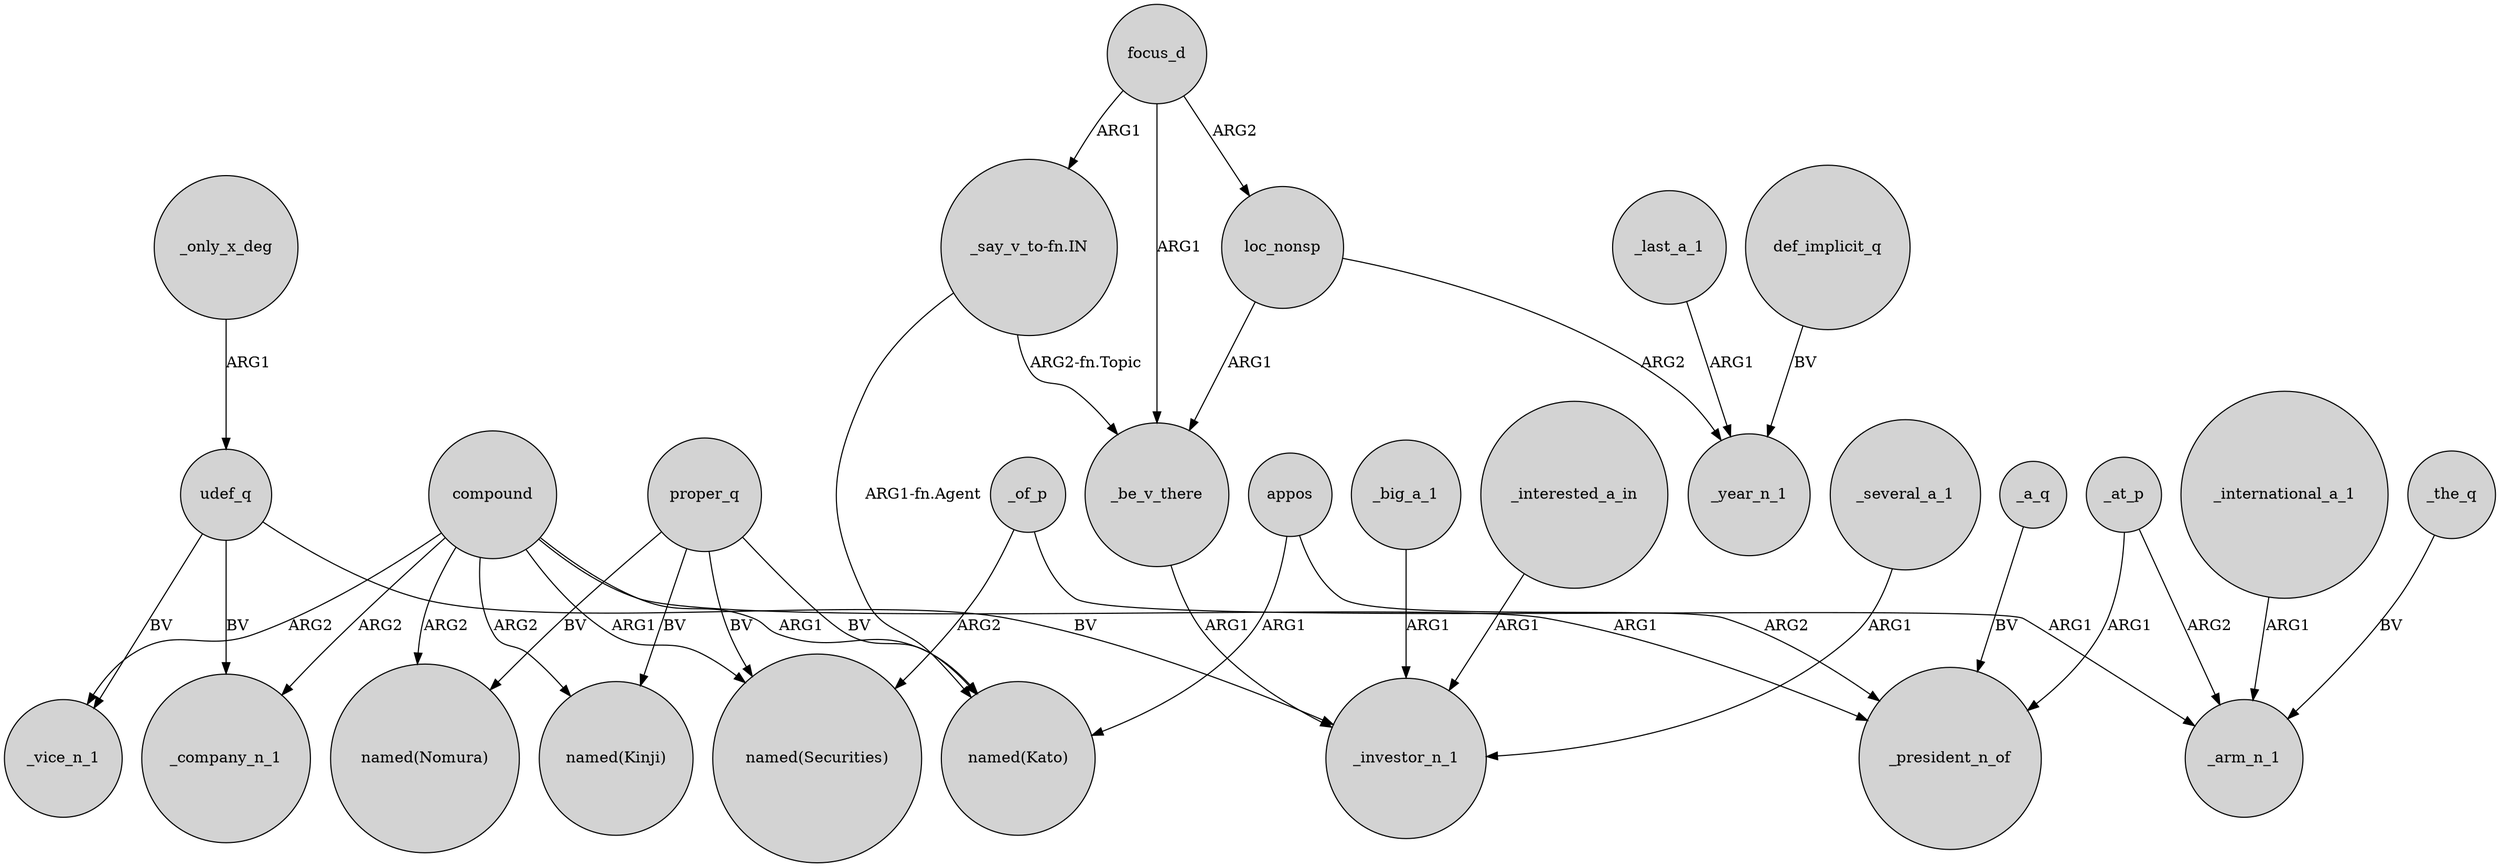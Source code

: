 digraph {
	node [shape=circle style=filled]
	"_say_v_to-fn.IN" -> "named(Kato)" [label="ARG1-fn.Agent"]
	_only_x_deg -> udef_q [label=ARG1]
	focus_d -> loc_nonsp [label=ARG2]
	compound -> _vice_n_1 [label=ARG2]
	_be_v_there -> _investor_n_1 [label=ARG1]
	udef_q -> _company_n_1 [label=BV]
	def_implicit_q -> _year_n_1 [label=BV]
	udef_q -> _investor_n_1 [label=BV]
	proper_q -> "named(Kinji)" [label=BV]
	compound -> _company_n_1 [label=ARG2]
	_international_a_1 -> _arm_n_1 [label=ARG1]
	loc_nonsp -> _be_v_there [label=ARG1]
	appos -> "named(Kato)" [label=ARG1]
	_big_a_1 -> _investor_n_1 [label=ARG1]
	udef_q -> _vice_n_1 [label=BV]
	_at_p -> _arm_n_1 [label=ARG2]
	proper_q -> "named(Kato)" [label=BV]
	_of_p -> _arm_n_1 [label=ARG1]
	appos -> _president_n_of [label=ARG2]
	proper_q -> "named(Nomura)" [label=BV]
	compound -> "named(Nomura)" [label=ARG2]
	compound -> _president_n_of [label=ARG1]
	"_say_v_to-fn.IN" -> _be_v_there [label="ARG2-fn.Topic"]
	_at_p -> _president_n_of [label=ARG1]
	loc_nonsp -> _year_n_1 [label=ARG2]
	_last_a_1 -> _year_n_1 [label=ARG1]
	proper_q -> "named(Securities)" [label=BV]
	_interested_a_in -> _investor_n_1 [label=ARG1]
	compound -> "named(Kinji)" [label=ARG2]
	_a_q -> _president_n_of [label=BV]
	focus_d -> _be_v_there [label=ARG1]
	compound -> "named(Kato)" [label=ARG1]
	_of_p -> "named(Securities)" [label=ARG2]
	compound -> "named(Securities)" [label=ARG1]
	_the_q -> _arm_n_1 [label=BV]
	focus_d -> "_say_v_to-fn.IN" [label=ARG1]
	_several_a_1 -> _investor_n_1 [label=ARG1]
}
